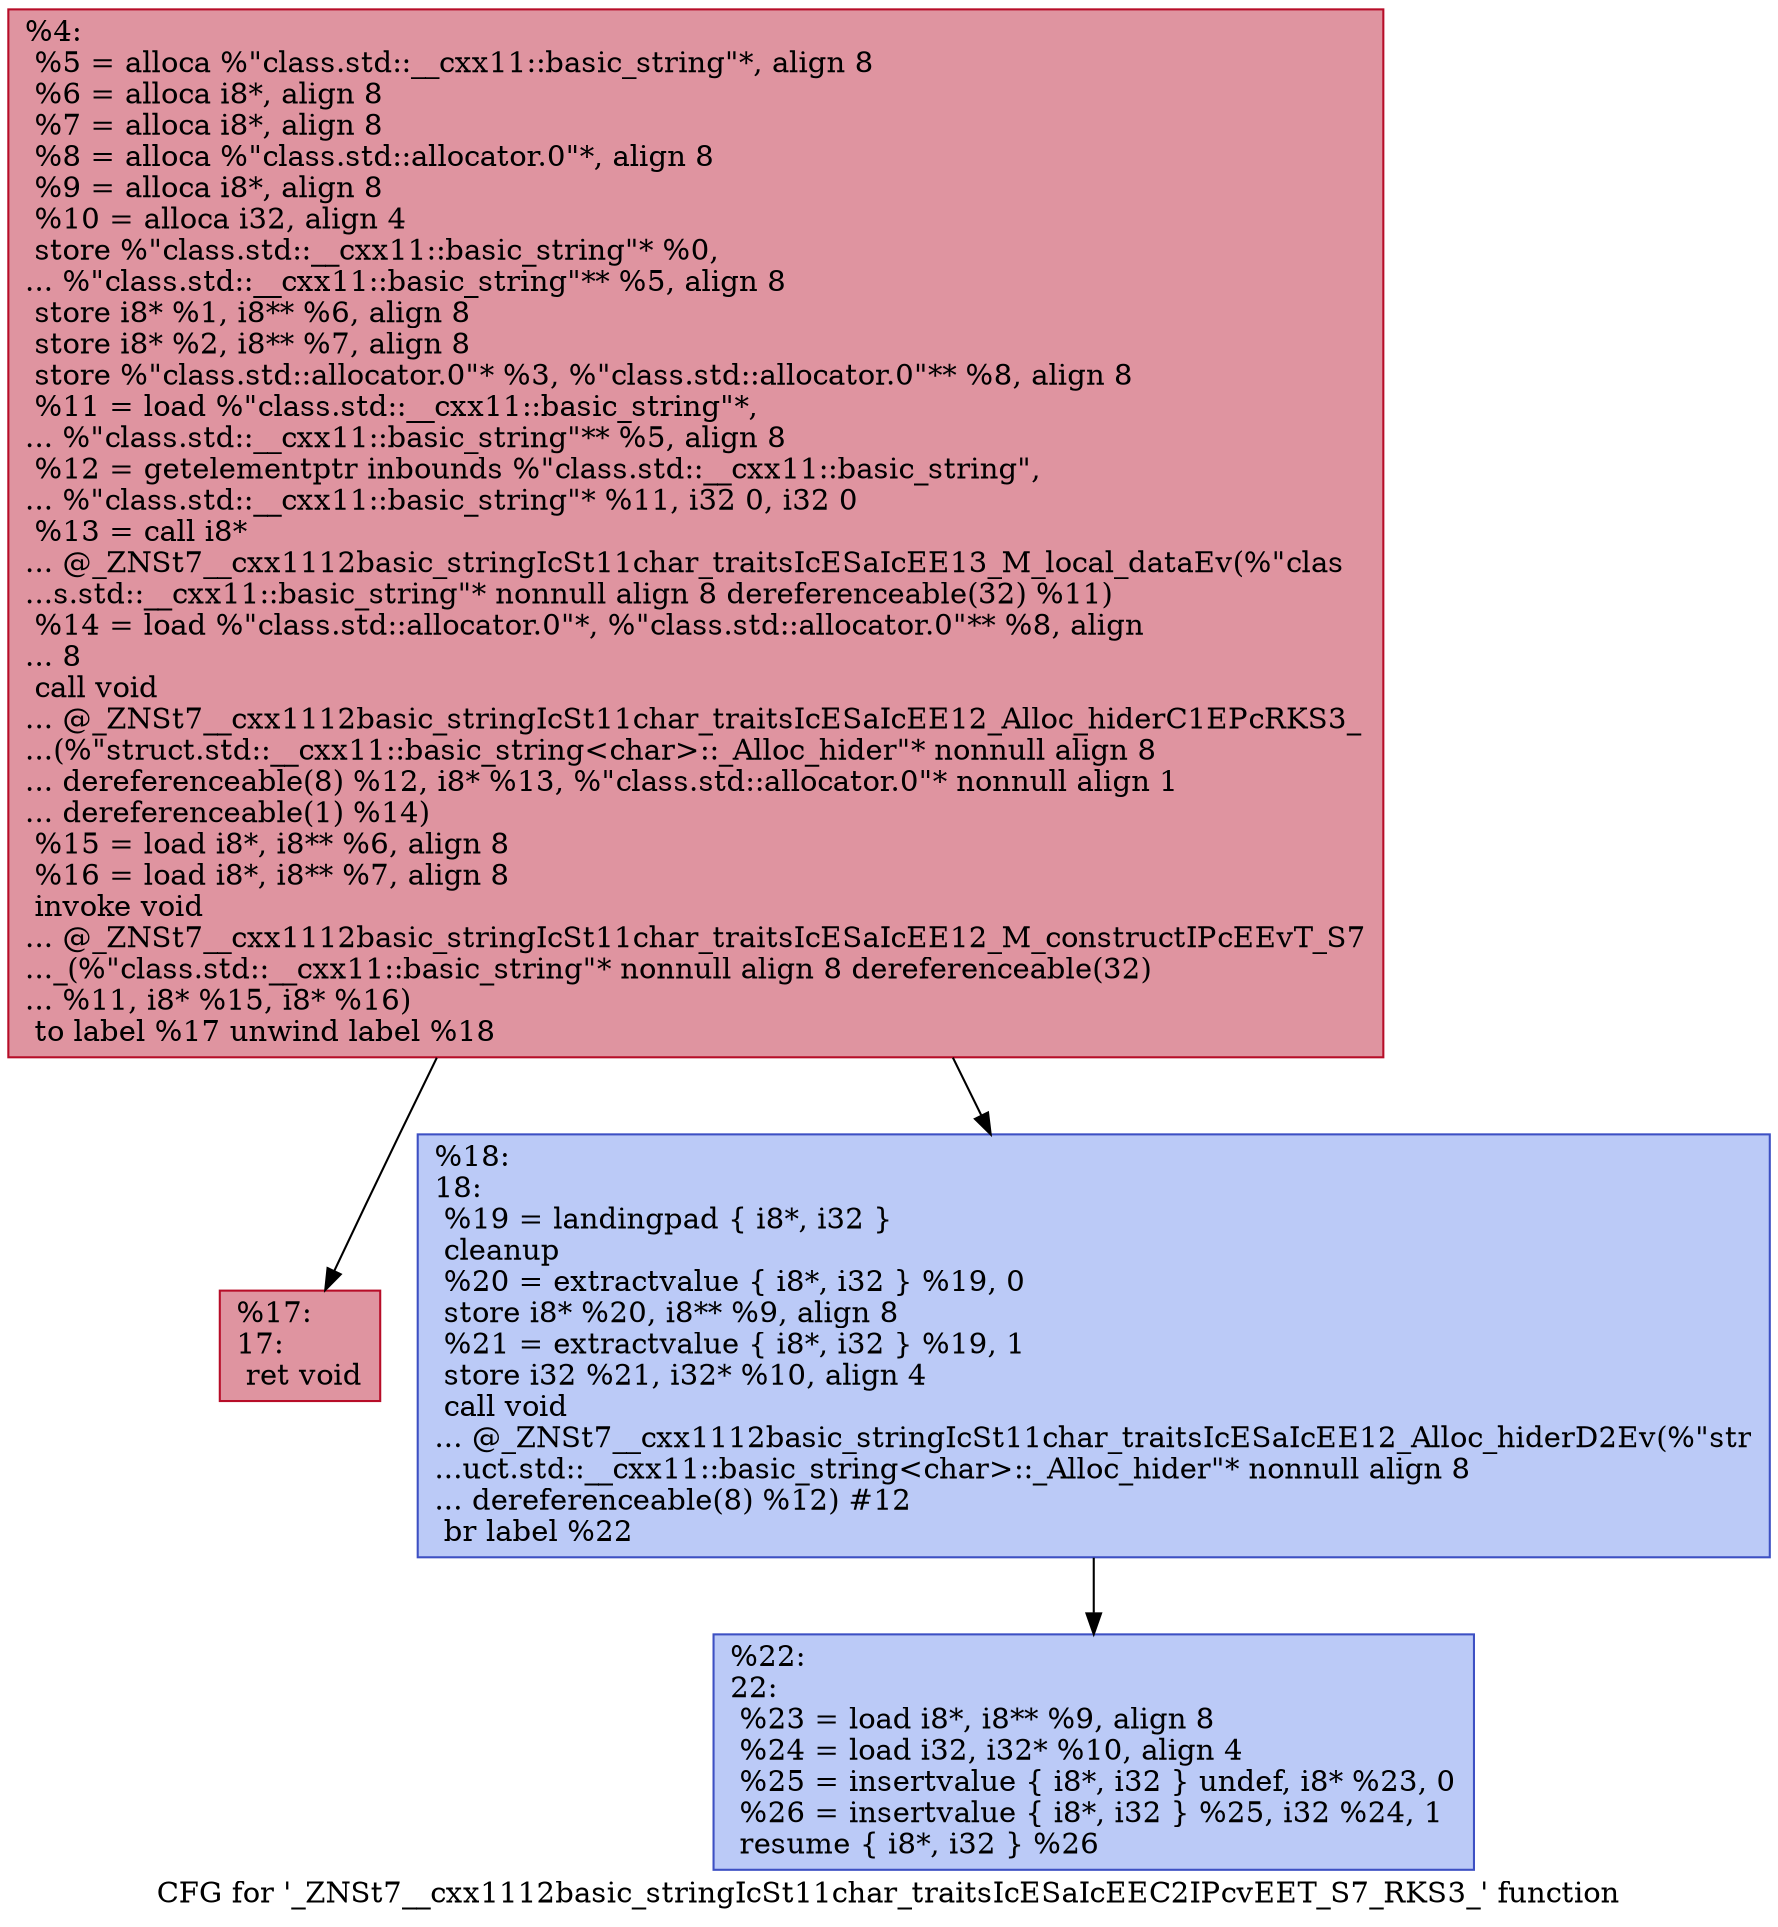 digraph "CFG for '_ZNSt7__cxx1112basic_stringIcSt11char_traitsIcESaIcEEC2IPcvEET_S7_RKS3_' function" {
	label="CFG for '_ZNSt7__cxx1112basic_stringIcSt11char_traitsIcESaIcEEC2IPcvEET_S7_RKS3_' function";

	Node0x55841196cf80 [shape=record,color="#b70d28ff", style=filled, fillcolor="#b70d2870",label="{%4:\l  %5 = alloca %\"class.std::__cxx11::basic_string\"*, align 8\l  %6 = alloca i8*, align 8\l  %7 = alloca i8*, align 8\l  %8 = alloca %\"class.std::allocator.0\"*, align 8\l  %9 = alloca i8*, align 8\l  %10 = alloca i32, align 4\l  store %\"class.std::__cxx11::basic_string\"* %0,\l... %\"class.std::__cxx11::basic_string\"** %5, align 8\l  store i8* %1, i8** %6, align 8\l  store i8* %2, i8** %7, align 8\l  store %\"class.std::allocator.0\"* %3, %\"class.std::allocator.0\"** %8, align 8\l  %11 = load %\"class.std::__cxx11::basic_string\"*,\l... %\"class.std::__cxx11::basic_string\"** %5, align 8\l  %12 = getelementptr inbounds %\"class.std::__cxx11::basic_string\",\l... %\"class.std::__cxx11::basic_string\"* %11, i32 0, i32 0\l  %13 = call i8*\l... @_ZNSt7__cxx1112basic_stringIcSt11char_traitsIcESaIcEE13_M_local_dataEv(%\"clas\l...s.std::__cxx11::basic_string\"* nonnull align 8 dereferenceable(32) %11)\l  %14 = load %\"class.std::allocator.0\"*, %\"class.std::allocator.0\"** %8, align\l... 8\l  call void\l... @_ZNSt7__cxx1112basic_stringIcSt11char_traitsIcESaIcEE12_Alloc_hiderC1EPcRKS3_\l...(%\"struct.std::__cxx11::basic_string\<char\>::_Alloc_hider\"* nonnull align 8\l... dereferenceable(8) %12, i8* %13, %\"class.std::allocator.0\"* nonnull align 1\l... dereferenceable(1) %14)\l  %15 = load i8*, i8** %6, align 8\l  %16 = load i8*, i8** %7, align 8\l  invoke void\l... @_ZNSt7__cxx1112basic_stringIcSt11char_traitsIcESaIcEE12_M_constructIPcEEvT_S7\l..._(%\"class.std::__cxx11::basic_string\"* nonnull align 8 dereferenceable(32)\l... %11, i8* %15, i8* %16)\l          to label %17 unwind label %18\l}"];
	Node0x55841196cf80 -> Node0x55841196d9e0;
	Node0x55841196cf80 -> Node0x55841196da30;
	Node0x55841196d9e0 [shape=record,color="#b70d28ff", style=filled, fillcolor="#b70d2870",label="{%17:\l17:                                               \l  ret void\l}"];
	Node0x55841196da30 [shape=record,color="#3d50c3ff", style=filled, fillcolor="#6687ed70",label="{%18:\l18:                                               \l  %19 = landingpad \{ i8*, i32 \}\l          cleanup\l  %20 = extractvalue \{ i8*, i32 \} %19, 0\l  store i8* %20, i8** %9, align 8\l  %21 = extractvalue \{ i8*, i32 \} %19, 1\l  store i32 %21, i32* %10, align 4\l  call void\l... @_ZNSt7__cxx1112basic_stringIcSt11char_traitsIcESaIcEE12_Alloc_hiderD2Ev(%\"str\l...uct.std::__cxx11::basic_string\<char\>::_Alloc_hider\"* nonnull align 8\l... dereferenceable(8) %12) #12\l  br label %22\l}"];
	Node0x55841196da30 -> Node0x55841196df30;
	Node0x55841196df30 [shape=record,color="#3d50c3ff", style=filled, fillcolor="#6687ed70",label="{%22:\l22:                                               \l  %23 = load i8*, i8** %9, align 8\l  %24 = load i32, i32* %10, align 4\l  %25 = insertvalue \{ i8*, i32 \} undef, i8* %23, 0\l  %26 = insertvalue \{ i8*, i32 \} %25, i32 %24, 1\l  resume \{ i8*, i32 \} %26\l}"];
}
